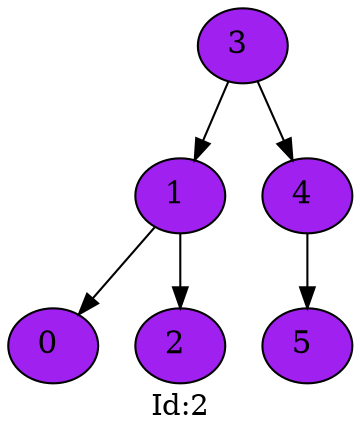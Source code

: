 digraph g{
label="Id:2";
rankdir=TB;
node [shape=oval,width=0.5,fontsize=15, fillcolor=purple,style=filled];
nodo1846274136[label="3 "];
nodo1846274136->nodo1639705018
nodo1846274136->nodo1627674070
nodo1627674070[label="4 "];
nodo1627674070->nodo1360875712
nodo1360875712[label="5 "];
nodo1639705018[label="1 "];
nodo1639705018->nodo1625635731
nodo1639705018->nodo1580066828
nodo1580066828[label="2 "];
nodo1625635731[label="0 "];
}
